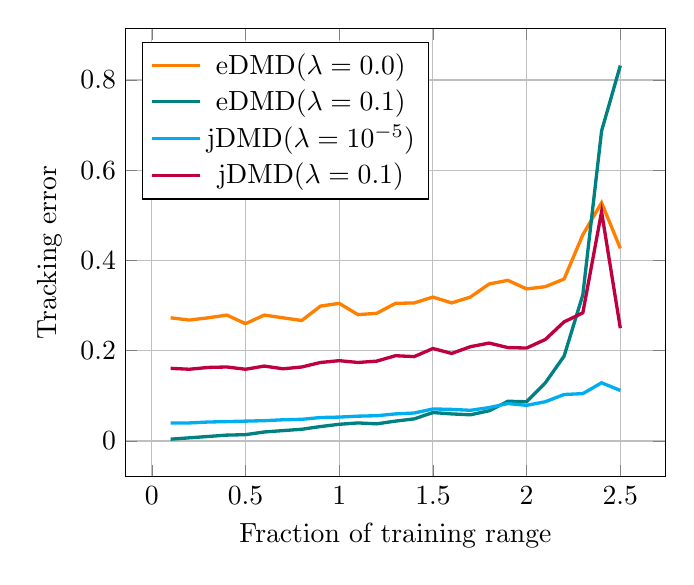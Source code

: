 % Recommended preamble:
\begin{tikzpicture}
\begin{axis}[xmajorgrids, ymajorgrids, xlabel={Fraction of training range}, ylabel={Tracking error}, legend pos={north west}]
    \addplot+[no marks, very thick, color={orange}]
        coordinates {
            (0.1,0.273)
            (0.2,0.268)
            (0.3,0.273)
            (0.4,0.279)
            (0.5,0.26)
            (0.6,0.279)
            (0.7,0.273)
            (0.8,0.267)
            (0.9,0.299)
            (1.0,0.305)
            (1.1,0.28)
            (1.2,0.283)
            (1.3,0.305)
            (1.4,0.306)
            (1.5,0.319)
            (1.6,0.306)
            (1.7,0.319)
            (1.8,0.348)
            (1.9,0.356)
            (2.0,0.337)
            (2.1,0.342)
            (2.2,0.359)
            (2.3,0.457)
            (2.4,0.528)
            (2.5,0.427)
        }
        ;
    \addplot+[no marks, very thick, color={teal}]
        coordinates {
            (0.1,0.004)
            (0.2,0.007)
            (0.3,0.01)
            (0.4,0.013)
            (0.5,0.014)
            (0.6,0.02)
            (0.7,0.023)
            (0.8,0.026)
            (0.9,0.032)
            (1.0,0.037)
            (1.1,0.04)
            (1.2,0.038)
            (1.3,0.044)
            (1.4,0.049)
            (1.5,0.063)
            (1.6,0.06)
            (1.7,0.058)
            (1.8,0.067)
            (1.9,0.088)
            (2.0,0.087)
            (2.1,0.129)
            (2.2,0.188)
            (2.3,0.324)
            (2.4,0.687)
            (2.5,0.832)
        }
        ;
    \addplot+[no marks, very thick, color={cyan}]
        coordinates {
            (0.1,0.04)
            (0.2,0.04)
            (0.3,0.042)
            (0.4,0.043)
            (0.5,0.044)
            (0.6,0.045)
            (0.7,0.047)
            (0.8,0.048)
            (0.9,0.052)
            (1.0,0.053)
            (1.1,0.055)
            (1.2,0.056)
            (1.3,0.06)
            (1.4,0.062)
            (1.5,0.071)
            (1.6,0.07)
            (1.7,0.068)
            (1.8,0.074)
            (1.9,0.083)
            (2.0,0.079)
            (2.1,0.087)
            (2.2,0.103)
            (2.3,0.105)
            (2.4,0.129)
            (2.5,0.112)
        }
        ;
    \addplot+[no marks, very thick, color={purple}]
        coordinates {
            (0.1,0.161)
            (0.2,0.159)
            (0.3,0.163)
            (0.4,0.164)
            (0.5,0.159)
            (0.6,0.166)
            (0.7,0.16)
            (0.8,0.164)
            (0.9,0.174)
            (1.0,0.178)
            (1.1,0.174)
            (1.2,0.177)
            (1.3,0.189)
            (1.4,0.187)
            (1.5,0.205)
            (1.6,0.194)
            (1.7,0.209)
            (1.8,0.217)
            (1.9,0.207)
            (2.0,0.206)
            (2.1,0.225)
            (2.2,0.264)
            (2.3,0.284)
            (2.4,0.508)
            (2.5,0.25)
        }
        ;
    \legend{{eDMD$(\lambda = 0.0)$},{eDMD$(\lambda = 0.1)$},{jDMD$(\lambda = 10^{-5})$},{jDMD$(\lambda = 0.1)$}}
\end{axis}
\end{tikzpicture}
